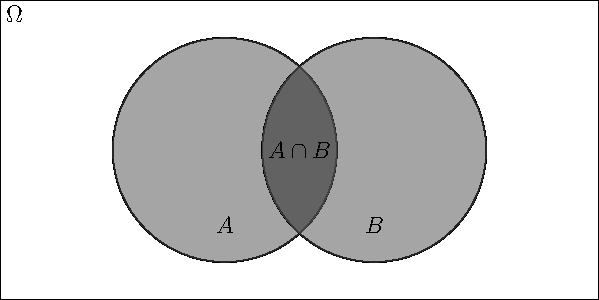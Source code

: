 size(0,150);
  
pen colour1=gray(0.3)+opacity(0.5);
  
real r=0.75;
  
pair z1=(-0.5,0);
pair z2=(0.5,0);
  
path c1=circle(z1,r);
path c2=circle(z2,r);
path space=(-2,-1)--(2,-1)--(2,1)--(-2,1)--cycle;
  
  
draw(c1);
fill(c1,colour1);
draw(c2);
fill(c2,colour1);
draw(space);
  
label("$A$",z1-(0,0.5));
label("$B$",z2-(0,0.5));
label("$A\cap B$",0.5*(z1+z2));
label("$\Omega$",(-2,1),dir(-45));
picture inter;
fill(inter,c1,colour1);
clip(inter,c2);
add(inter);
